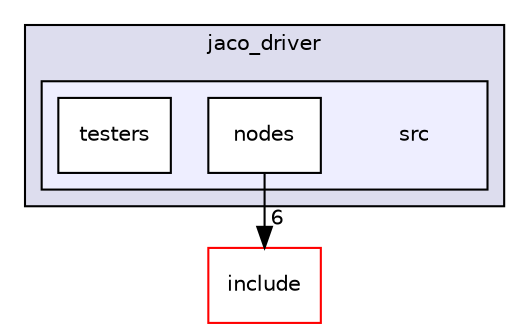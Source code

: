 digraph "C:/Users/soli/Downloads/New folder/kinova-ros-master/jaco_driver/src" {
  compound=true
  node [ fontsize="10", fontname="Helvetica"];
  edge [ labelfontsize="10", labelfontname="Helvetica"];
  subgraph clusterdir_fbccc09f875c6252ae67e35f0c6017cb {
    graph [ bgcolor="#ddddee", pencolor="black", label="jaco_driver" fontname="Helvetica", fontsize="10", URL="dir_fbccc09f875c6252ae67e35f0c6017cb.html"]
  subgraph clusterdir_68e96bd5929894ad470317c914f57293 {
    graph [ bgcolor="#eeeeff", pencolor="black", label="" URL="dir_68e96bd5929894ad470317c914f57293.html"];
    dir_68e96bd5929894ad470317c914f57293 [shape=plaintext label="src"];
    dir_29355ad447ffc70e133e0e8f8c3218b6 [shape=box label="nodes" color="black" fillcolor="white" style="filled" URL="dir_29355ad447ffc70e133e0e8f8c3218b6.html"];
    dir_31fbe572c5c73aa9cb6d76a7f3381e62 [shape=box label="testers" color="black" fillcolor="white" style="filled" URL="dir_31fbe572c5c73aa9cb6d76a7f3381e62.html"];
  }
  }
  dir_3379510f283a22ec8763e0fd07f449ec [shape=box label="include" fillcolor="white" style="filled" color="red" URL="dir_3379510f283a22ec8763e0fd07f449ec.html"];
  dir_29355ad447ffc70e133e0e8f8c3218b6->dir_3379510f283a22ec8763e0fd07f449ec [headlabel="6", labeldistance=1.5 headhref="dir_000009_000005.html"];
}
